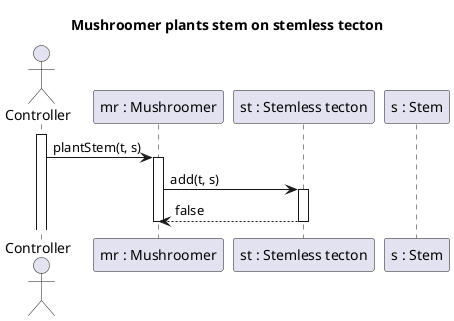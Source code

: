@startuml Mushroomer plants stem on stemless tecton
title Mushroomer plants stem on stemless tecton

actor Controller
participant "mr : Mushroomer" as MR
participant "st : Stemless tecton" as ST
participant "s : Stem" as S

activate Controller
Controller -> MR : plantStem(t, s)
activate MR

MR -> ST : add(t, s)
activate ST

MR <-- ST : false
deactivate ST

deactivate MR
@enduml